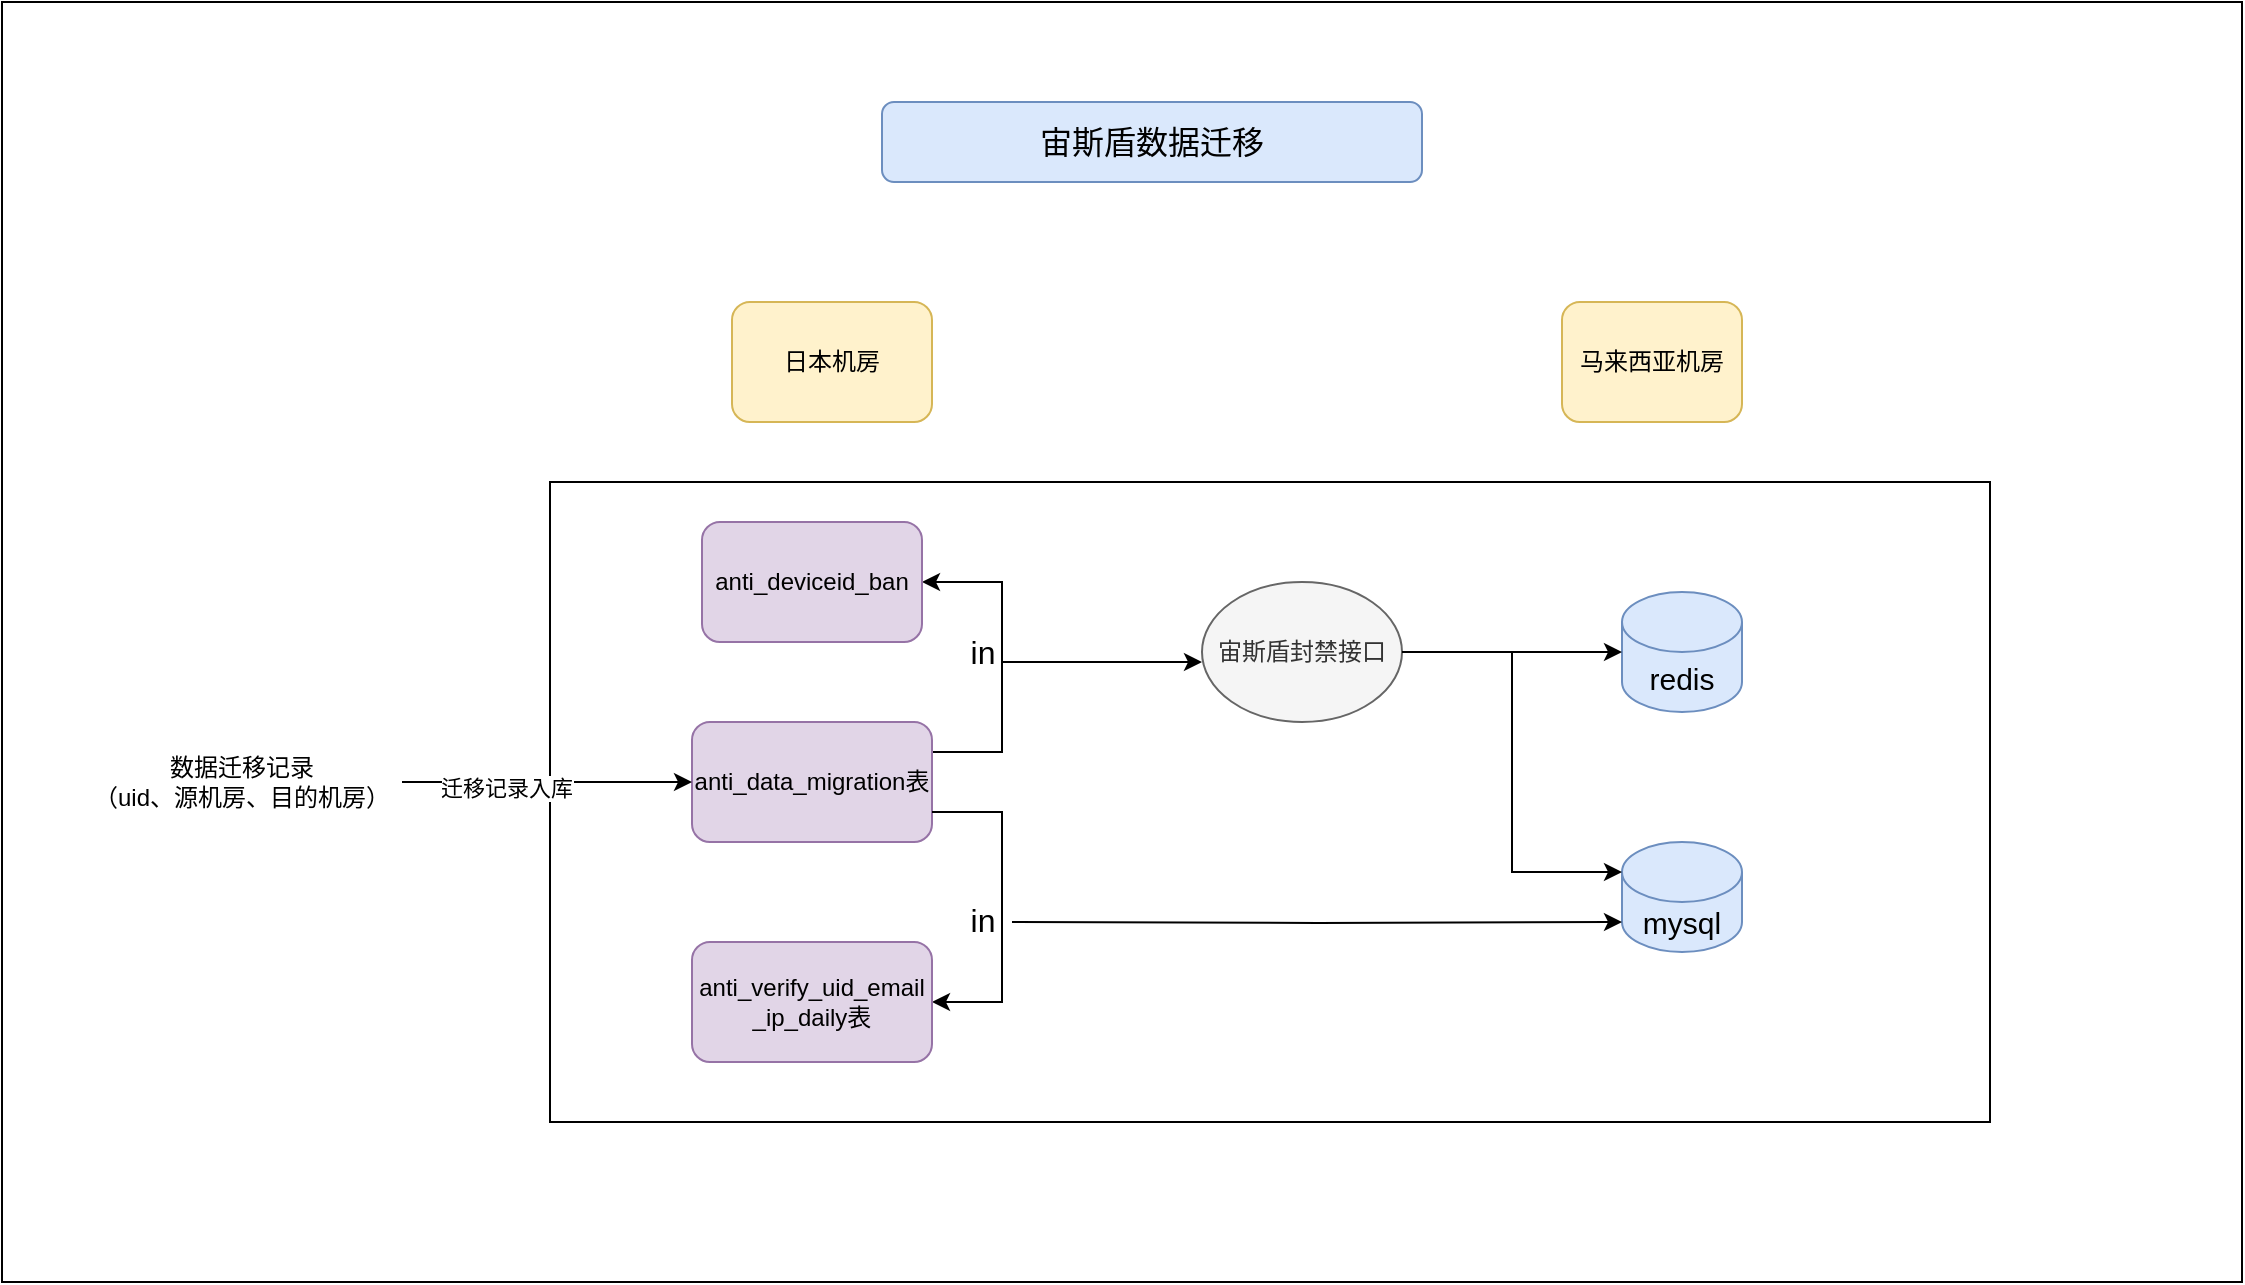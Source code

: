 <mxfile version="22.1.8" type="github">
  <diagram name="第 1 页" id="fpy4PnNVpPjukgoMfJgX">
    <mxGraphModel dx="2190" dy="880" grid="1" gridSize="10" guides="1" tooltips="1" connect="1" arrows="1" fold="1" page="1" pageScale="1" pageWidth="827" pageHeight="1169" math="0" shadow="0">
      <root>
        <mxCell id="0" />
        <mxCell id="1" parent="0" />
        <mxCell id="sRd97oEiG2m_yaLdsP5p-43" value="" style="rounded=0;whiteSpace=wrap;html=1;" vertex="1" parent="1">
          <mxGeometry x="-220" y="260" width="1120" height="640" as="geometry" />
        </mxCell>
        <mxCell id="sRd97oEiG2m_yaLdsP5p-14" value="" style="rounded=0;whiteSpace=wrap;html=1;" vertex="1" parent="1">
          <mxGeometry x="54" y="500" width="720" height="320" as="geometry" />
        </mxCell>
        <mxCell id="sRd97oEiG2m_yaLdsP5p-1" value="&lt;font style=&quot;font-size: 16px;&quot;&gt;宙斯盾数据迁移&lt;/font&gt;" style="rounded=1;whiteSpace=wrap;html=1;fillColor=#dae8fc;strokeColor=#6c8ebf;" vertex="1" parent="1">
          <mxGeometry x="220" y="310" width="270" height="40" as="geometry" />
        </mxCell>
        <mxCell id="sRd97oEiG2m_yaLdsP5p-46" style="edgeStyle=orthogonalEdgeStyle;rounded=0;orthogonalLoop=1;jettySize=auto;html=1;exitX=1;exitY=0.25;exitDx=0;exitDy=0;entryX=1;entryY=0.5;entryDx=0;entryDy=0;" edge="1" parent="1" source="sRd97oEiG2m_yaLdsP5p-12" target="sRd97oEiG2m_yaLdsP5p-13">
          <mxGeometry relative="1" as="geometry">
            <Array as="points">
              <mxPoint x="280" y="635" />
              <mxPoint x="280" y="550" />
            </Array>
          </mxGeometry>
        </mxCell>
        <mxCell id="sRd97oEiG2m_yaLdsP5p-12" value="anti_data_migration表" style="rounded=1;whiteSpace=wrap;html=1;fillColor=#e1d5e7;strokeColor=#9673a6;" vertex="1" parent="1">
          <mxGeometry x="125" y="620" width="120" height="60" as="geometry" />
        </mxCell>
        <mxCell id="sRd97oEiG2m_yaLdsP5p-27" style="edgeStyle=orthogonalEdgeStyle;rounded=0;orthogonalLoop=1;jettySize=auto;html=1;exitX=1;exitY=0.75;exitDx=0;exitDy=0;entryX=1;entryY=0.5;entryDx=0;entryDy=0;" edge="1" parent="1" source="sRd97oEiG2m_yaLdsP5p-12" target="sRd97oEiG2m_yaLdsP5p-18">
          <mxGeometry relative="1" as="geometry">
            <Array as="points">
              <mxPoint x="280" y="665" />
              <mxPoint x="280" y="760" />
            </Array>
          </mxGeometry>
        </mxCell>
        <mxCell id="sRd97oEiG2m_yaLdsP5p-29" value="&lt;font style=&quot;font-size: 16px;&quot;&gt;in&lt;/font&gt;" style="edgeLabel;html=1;align=center;verticalAlign=middle;resizable=0;points=[];" vertex="1" connectable="0" parent="sRd97oEiG2m_yaLdsP5p-27">
          <mxGeometry x="0.284" relative="1" as="geometry">
            <mxPoint x="-10" y="-17" as="offset" />
          </mxGeometry>
        </mxCell>
        <mxCell id="sRd97oEiG2m_yaLdsP5p-13" value="anti_deviceid_ban" style="rounded=1;whiteSpace=wrap;html=1;fillColor=#e1d5e7;strokeColor=#9673a6;" vertex="1" parent="1">
          <mxGeometry x="130" y="520" width="110" height="60" as="geometry" />
        </mxCell>
        <mxCell id="sRd97oEiG2m_yaLdsP5p-49" style="edgeStyle=orthogonalEdgeStyle;rounded=0;orthogonalLoop=1;jettySize=auto;html=1;exitX=1;exitY=0.5;exitDx=0;exitDy=0;entryX=0;entryY=0.5;entryDx=0;entryDy=0;" edge="1" parent="1" source="sRd97oEiG2m_yaLdsP5p-15" target="sRd97oEiG2m_yaLdsP5p-12">
          <mxGeometry relative="1" as="geometry" />
        </mxCell>
        <mxCell id="sRd97oEiG2m_yaLdsP5p-50" value="迁移记录入库" style="edgeLabel;html=1;align=center;verticalAlign=middle;resizable=0;points=[];" vertex="1" connectable="0" parent="sRd97oEiG2m_yaLdsP5p-49">
          <mxGeometry x="-0.281" y="-3" relative="1" as="geometry">
            <mxPoint as="offset" />
          </mxGeometry>
        </mxCell>
        <mxCell id="sRd97oEiG2m_yaLdsP5p-15" value="数据迁移记录&lt;br&gt;（uid、源机房、目的机房）" style="text;html=1;strokeColor=none;fillColor=none;align=center;verticalAlign=middle;whiteSpace=wrap;rounded=0;" vertex="1" parent="1">
          <mxGeometry x="-180" y="630" width="160" height="40" as="geometry" />
        </mxCell>
        <mxCell id="sRd97oEiG2m_yaLdsP5p-18" value="anti_verify_uid_email&lt;br&gt;_ip_daily表" style="rounded=1;whiteSpace=wrap;html=1;fillColor=#e1d5e7;strokeColor=#9673a6;" vertex="1" parent="1">
          <mxGeometry x="125" y="730" width="120" height="60" as="geometry" />
        </mxCell>
        <mxCell id="sRd97oEiG2m_yaLdsP5p-24" value="宙斯盾封禁接口" style="ellipse;whiteSpace=wrap;html=1;fillColor=#f5f5f5;strokeColor=#666666;fontColor=#333333;" vertex="1" parent="1">
          <mxGeometry x="380" y="550" width="100" height="70" as="geometry" />
        </mxCell>
        <mxCell id="sRd97oEiG2m_yaLdsP5p-30" style="edgeStyle=orthogonalEdgeStyle;rounded=0;orthogonalLoop=1;jettySize=auto;html=1;" edge="1" parent="1">
          <mxGeometry relative="1" as="geometry">
            <mxPoint x="280" y="590" as="sourcePoint" />
            <mxPoint x="380" y="590" as="targetPoint" />
          </mxGeometry>
        </mxCell>
        <mxCell id="sRd97oEiG2m_yaLdsP5p-32" value="&lt;font style=&quot;font-size: 15px;&quot;&gt;mysql&lt;/font&gt;" style="shape=cylinder3;whiteSpace=wrap;html=1;boundedLbl=1;backgroundOutline=1;size=15;fillColor=#dae8fc;strokeColor=#6c8ebf;" vertex="1" parent="1">
          <mxGeometry x="590" y="680" width="60" height="55" as="geometry" />
        </mxCell>
        <mxCell id="sRd97oEiG2m_yaLdsP5p-33" value="&lt;font style=&quot;font-size: 15px;&quot;&gt;redis&lt;/font&gt;" style="shape=cylinder3;whiteSpace=wrap;html=1;boundedLbl=1;backgroundOutline=1;size=15;fillColor=#dae8fc;strokeColor=#6c8ebf;" vertex="1" parent="1">
          <mxGeometry x="590" y="555" width="60" height="60" as="geometry" />
        </mxCell>
        <mxCell id="sRd97oEiG2m_yaLdsP5p-36" style="edgeStyle=orthogonalEdgeStyle;rounded=0;orthogonalLoop=1;jettySize=auto;html=1;entryX=0;entryY=1;entryDx=0;entryDy=-15;entryPerimeter=0;" edge="1" parent="1" target="sRd97oEiG2m_yaLdsP5p-32">
          <mxGeometry relative="1" as="geometry">
            <mxPoint x="285" y="720" as="sourcePoint" />
            <mxPoint x="575" y="720" as="targetPoint" />
            <Array as="points" />
          </mxGeometry>
        </mxCell>
        <mxCell id="sRd97oEiG2m_yaLdsP5p-38" style="edgeStyle=orthogonalEdgeStyle;rounded=0;orthogonalLoop=1;jettySize=auto;html=1;exitX=1;exitY=0.5;exitDx=0;exitDy=0;entryX=0;entryY=0;entryDx=0;entryDy=15;entryPerimeter=0;" edge="1" parent="1" source="sRd97oEiG2m_yaLdsP5p-24" target="sRd97oEiG2m_yaLdsP5p-32">
          <mxGeometry relative="1" as="geometry" />
        </mxCell>
        <mxCell id="sRd97oEiG2m_yaLdsP5p-47" style="edgeStyle=orthogonalEdgeStyle;rounded=0;orthogonalLoop=1;jettySize=auto;html=1;exitX=1;exitY=0.5;exitDx=0;exitDy=0;entryX=0;entryY=0.5;entryDx=0;entryDy=0;entryPerimeter=0;" edge="1" parent="1" source="sRd97oEiG2m_yaLdsP5p-24" target="sRd97oEiG2m_yaLdsP5p-33">
          <mxGeometry relative="1" as="geometry" />
        </mxCell>
        <mxCell id="sRd97oEiG2m_yaLdsP5p-48" value="&lt;font style=&quot;font-size: 16px;&quot;&gt;in&lt;/font&gt;" style="edgeLabel;html=1;align=center;verticalAlign=middle;resizable=0;points=[];" vertex="1" connectable="0" parent="1">
          <mxGeometry x="270.003" y="584.996" as="geometry" />
        </mxCell>
        <mxCell id="sRd97oEiG2m_yaLdsP5p-51" value="日本机房" style="rounded=1;whiteSpace=wrap;html=1;fillColor=#fff2cc;strokeColor=#d6b656;" vertex="1" parent="1">
          <mxGeometry x="145" y="410" width="100" height="60" as="geometry" />
        </mxCell>
        <mxCell id="sRd97oEiG2m_yaLdsP5p-52" value="马来西亚机房" style="rounded=1;whiteSpace=wrap;html=1;fillColor=#fff2cc;strokeColor=#d6b656;" vertex="1" parent="1">
          <mxGeometry x="560" y="410" width="90" height="60" as="geometry" />
        </mxCell>
      </root>
    </mxGraphModel>
  </diagram>
</mxfile>
